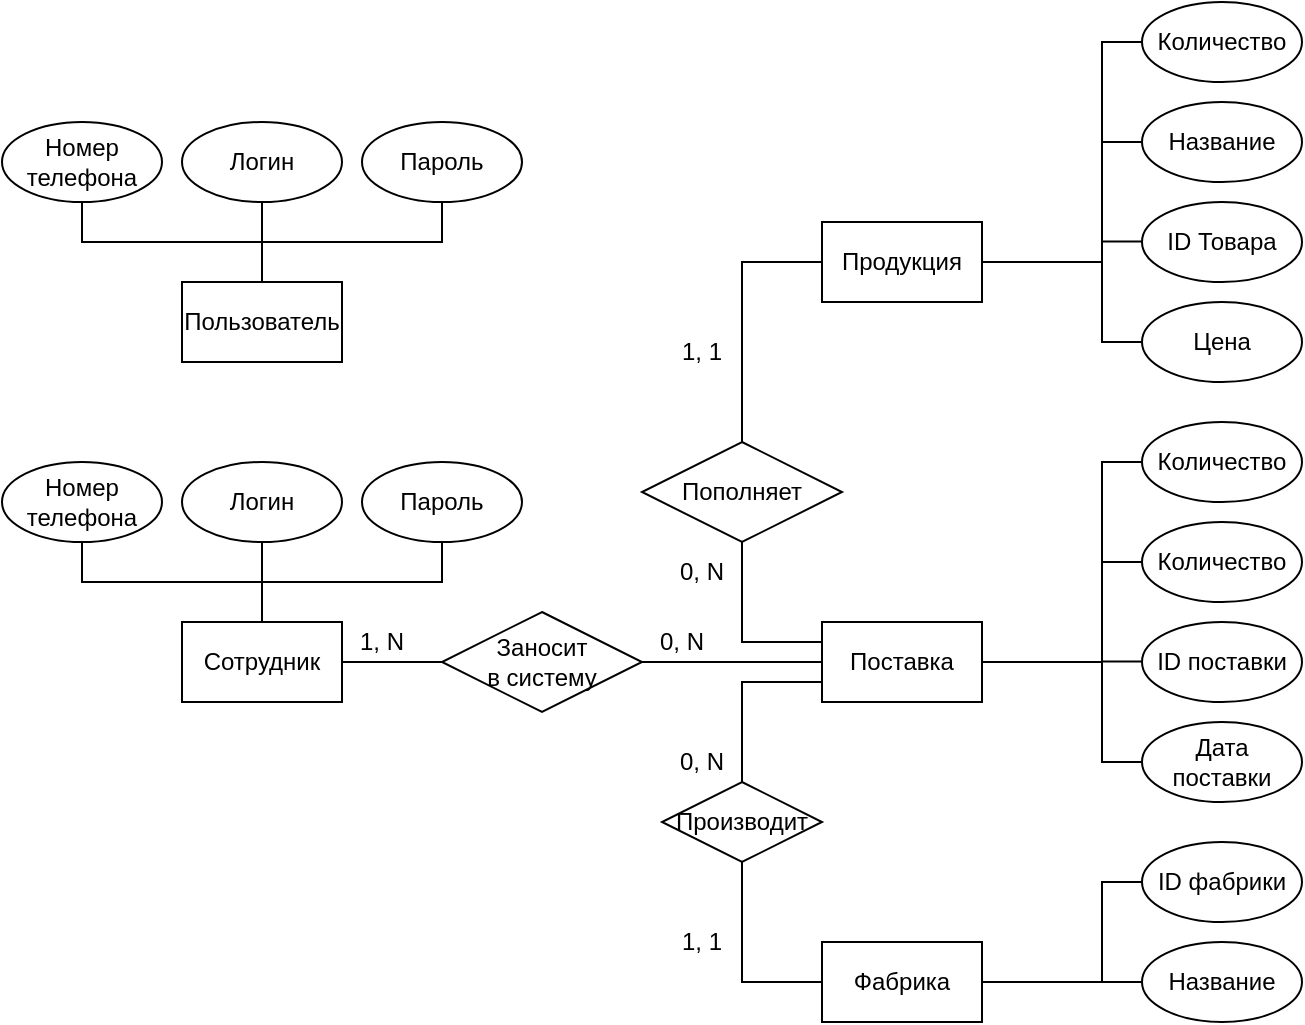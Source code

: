 <mxfile version="22.1.13" type="github">
  <diagram name="Страница — 1" id="OJRPwjM_ZqPg-A0EtJ_c">
    <mxGraphModel dx="2704" dy="1726" grid="1" gridSize="10" guides="1" tooltips="1" connect="1" arrows="1" fold="1" page="1" pageScale="1" pageWidth="827" pageHeight="1169" math="0" shadow="0">
      <root>
        <mxCell id="0" />
        <mxCell id="1" parent="0" />
        <mxCell id="K-1etbnxxpqMj6hJHPy6-2" value="Фабрика" style="rounded=0;whiteSpace=wrap;html=1;" parent="1" vertex="1">
          <mxGeometry x="-1140" y="-630" width="80" height="40" as="geometry" />
        </mxCell>
        <mxCell id="K-1etbnxxpqMj6hJHPy6-3" value="Производит" style="rhombus;whiteSpace=wrap;html=1;" parent="1" vertex="1">
          <mxGeometry x="-1220" y="-710" width="80" height="40" as="geometry" />
        </mxCell>
        <mxCell id="K-1etbnxxpqMj6hJHPy6-4" value="Поставка" style="rounded=0;whiteSpace=wrap;html=1;" parent="1" vertex="1">
          <mxGeometry x="-1140" y="-790" width="80" height="40" as="geometry" />
        </mxCell>
        <mxCell id="K-1etbnxxpqMj6hJHPy6-5" value="Пополняет" style="rhombus;whiteSpace=wrap;html=1;" parent="1" vertex="1">
          <mxGeometry x="-1230" y="-880" width="100" height="50" as="geometry" />
        </mxCell>
        <mxCell id="K-1etbnxxpqMj6hJHPy6-7" value="" style="endArrow=none;html=1;rounded=0;exitX=0.5;exitY=1;exitDx=0;exitDy=0;entryX=0;entryY=0.5;entryDx=0;entryDy=0;" parent="1" source="K-1etbnxxpqMj6hJHPy6-3" target="K-1etbnxxpqMj6hJHPy6-2" edge="1">
          <mxGeometry width="50" height="50" relative="1" as="geometry">
            <mxPoint x="-950" y="-700" as="sourcePoint" />
            <mxPoint x="-900" y="-750" as="targetPoint" />
            <Array as="points">
              <mxPoint x="-1180" y="-610" />
            </Array>
          </mxGeometry>
        </mxCell>
        <mxCell id="K-1etbnxxpqMj6hJHPy6-8" value="" style="endArrow=none;html=1;rounded=0;exitX=0;exitY=0.75;exitDx=0;exitDy=0;entryX=0.5;entryY=0;entryDx=0;entryDy=0;" parent="1" source="K-1etbnxxpqMj6hJHPy6-4" target="K-1etbnxxpqMj6hJHPy6-3" edge="1">
          <mxGeometry width="50" height="50" relative="1" as="geometry">
            <mxPoint x="-1250" y="-795" as="sourcePoint" />
            <mxPoint x="-1210" y="-735" as="targetPoint" />
            <Array as="points">
              <mxPoint x="-1180" y="-760" />
            </Array>
          </mxGeometry>
        </mxCell>
        <mxCell id="K-1etbnxxpqMj6hJHPy6-9" value="" style="endArrow=none;html=1;rounded=0;exitX=0;exitY=0.25;exitDx=0;exitDy=0;entryX=0.5;entryY=1;entryDx=0;entryDy=0;" parent="1" source="K-1etbnxxpqMj6hJHPy6-4" target="K-1etbnxxpqMj6hJHPy6-5" edge="1">
          <mxGeometry width="50" height="50" relative="1" as="geometry">
            <mxPoint x="-1130" y="-750" as="sourcePoint" />
            <mxPoint x="-1170" y="-700" as="targetPoint" />
            <Array as="points">
              <mxPoint x="-1180" y="-780" />
            </Array>
          </mxGeometry>
        </mxCell>
        <mxCell id="K-1etbnxxpqMj6hJHPy6-10" value="" style="endArrow=none;html=1;rounded=0;entryX=0.5;entryY=0;entryDx=0;entryDy=0;exitX=0;exitY=0.5;exitDx=0;exitDy=0;" parent="1" source="K-1etbnxxpqMj6hJHPy6-21" target="K-1etbnxxpqMj6hJHPy6-5" edge="1">
          <mxGeometry width="50" height="50" relative="1" as="geometry">
            <mxPoint x="-1180" y="-1030" as="sourcePoint" />
            <mxPoint x="-1170" y="-820" as="targetPoint" />
            <Array as="points">
              <mxPoint x="-1180" y="-970" />
            </Array>
          </mxGeometry>
        </mxCell>
        <mxCell id="K-1etbnxxpqMj6hJHPy6-14" value="ID поставки" style="ellipse;whiteSpace=wrap;html=1;" parent="1" vertex="1">
          <mxGeometry x="-980" y="-790" width="80" height="40" as="geometry" />
        </mxCell>
        <mxCell id="K-1etbnxxpqMj6hJHPy6-16" value="Дата поставки" style="ellipse;whiteSpace=wrap;html=1;" parent="1" vertex="1">
          <mxGeometry x="-980" y="-740" width="80" height="40" as="geometry" />
        </mxCell>
        <mxCell id="K-1etbnxxpqMj6hJHPy6-18" value="Количество" style="ellipse;whiteSpace=wrap;html=1;" parent="1" vertex="1">
          <mxGeometry x="-980" y="-840" width="80" height="40" as="geometry" />
        </mxCell>
        <mxCell id="K-1etbnxxpqMj6hJHPy6-21" value="Продукция" style="rounded=0;whiteSpace=wrap;html=1;" parent="1" vertex="1">
          <mxGeometry x="-1140" y="-990" width="80" height="40" as="geometry" />
        </mxCell>
        <mxCell id="K-1etbnxxpqMj6hJHPy6-23" value="" style="endArrow=none;html=1;rounded=0;exitX=1;exitY=0.5;exitDx=0;exitDy=0;" parent="1" source="K-1etbnxxpqMj6hJHPy6-4" edge="1">
          <mxGeometry width="50" height="50" relative="1" as="geometry">
            <mxPoint x="-910" y="-860" as="sourcePoint" />
            <mxPoint x="-1000" y="-770" as="targetPoint" />
          </mxGeometry>
        </mxCell>
        <mxCell id="K-1etbnxxpqMj6hJHPy6-24" value="" style="endArrow=none;html=1;rounded=0;exitX=0;exitY=0.5;exitDx=0;exitDy=0;entryX=0;entryY=0.5;entryDx=0;entryDy=0;" parent="1" source="K-1etbnxxpqMj6hJHPy6-16" target="K-1etbnxxpqMj6hJHPy6-18" edge="1">
          <mxGeometry width="50" height="50" relative="1" as="geometry">
            <mxPoint x="-910" y="-885" as="sourcePoint" />
            <mxPoint x="-860" y="-935" as="targetPoint" />
            <Array as="points">
              <mxPoint x="-1000" y="-720" />
              <mxPoint x="-1000" y="-820" />
            </Array>
          </mxGeometry>
        </mxCell>
        <mxCell id="K-1etbnxxpqMj6hJHPy6-25" value="" style="endArrow=none;html=1;rounded=0;exitX=0;exitY=0.5;exitDx=0;exitDy=0;" parent="1" edge="1">
          <mxGeometry width="50" height="50" relative="1" as="geometry">
            <mxPoint x="-980" y="-820" as="sourcePoint" />
            <mxPoint x="-1000" y="-820" as="targetPoint" />
          </mxGeometry>
        </mxCell>
        <mxCell id="K-1etbnxxpqMj6hJHPy6-26" value="" style="endArrow=none;html=1;rounded=0;exitX=0;exitY=0.5;exitDx=0;exitDy=0;" parent="1" edge="1">
          <mxGeometry width="50" height="50" relative="1" as="geometry">
            <mxPoint x="-980" y="-770.2" as="sourcePoint" />
            <mxPoint x="-1000" y="-770.2" as="targetPoint" />
          </mxGeometry>
        </mxCell>
        <mxCell id="K-1etbnxxpqMj6hJHPy6-27" value="Название" style="ellipse;whiteSpace=wrap;html=1;" parent="1" vertex="1">
          <mxGeometry x="-980" y="-630" width="80" height="40" as="geometry" />
        </mxCell>
        <mxCell id="K-1etbnxxpqMj6hJHPy6-28" value="" style="endArrow=none;html=1;rounded=0;exitX=1;exitY=0.5;exitDx=0;exitDy=0;entryX=0;entryY=0.5;entryDx=0;entryDy=0;" parent="1" source="K-1etbnxxpqMj6hJHPy6-2" target="K-1etbnxxpqMj6hJHPy6-27" edge="1">
          <mxGeometry width="50" height="50" relative="1" as="geometry">
            <mxPoint x="-950" y="-740" as="sourcePoint" />
            <mxPoint x="-900" y="-790" as="targetPoint" />
          </mxGeometry>
        </mxCell>
        <mxCell id="K-1etbnxxpqMj6hJHPy6-29" value="ID фабрики" style="ellipse;whiteSpace=wrap;html=1;" parent="1" vertex="1">
          <mxGeometry x="-980" y="-680" width="80" height="40" as="geometry" />
        </mxCell>
        <mxCell id="K-1etbnxxpqMj6hJHPy6-30" value="" style="endArrow=none;html=1;rounded=0;exitX=0;exitY=0.5;exitDx=0;exitDy=0;" parent="1" source="K-1etbnxxpqMj6hJHPy6-29" edge="1">
          <mxGeometry width="50" height="50" relative="1" as="geometry">
            <mxPoint x="-930" y="-740" as="sourcePoint" />
            <mxPoint x="-1000" y="-610" as="targetPoint" />
            <Array as="points">
              <mxPoint x="-1000" y="-660" />
            </Array>
          </mxGeometry>
        </mxCell>
        <mxCell id="K-1etbnxxpqMj6hJHPy6-35" value="Название" style="ellipse;whiteSpace=wrap;html=1;" parent="1" vertex="1">
          <mxGeometry x="-980" y="-1050" width="80" height="40" as="geometry" />
        </mxCell>
        <mxCell id="K-1etbnxxpqMj6hJHPy6-36" value="ID Товара" style="ellipse;whiteSpace=wrap;html=1;" parent="1" vertex="1">
          <mxGeometry x="-980" y="-1000" width="80" height="40" as="geometry" />
        </mxCell>
        <mxCell id="K-1etbnxxpqMj6hJHPy6-37" value="Цена" style="ellipse;whiteSpace=wrap;html=1;" parent="1" vertex="1">
          <mxGeometry x="-980" y="-950" width="80" height="40" as="geometry" />
        </mxCell>
        <mxCell id="K-1etbnxxpqMj6hJHPy6-38" value="Количество" style="ellipse;whiteSpace=wrap;html=1;" parent="1" vertex="1">
          <mxGeometry x="-980" y="-1100" width="80" height="40" as="geometry" />
        </mxCell>
        <mxCell id="K-1etbnxxpqMj6hJHPy6-40" value="" style="endArrow=none;html=1;rounded=0;exitX=0;exitY=0.5;exitDx=0;exitDy=0;entryX=0;entryY=0.5;entryDx=0;entryDy=0;" parent="1" source="K-1etbnxxpqMj6hJHPy6-37" target="K-1etbnxxpqMj6hJHPy6-38" edge="1">
          <mxGeometry width="50" height="50" relative="1" as="geometry">
            <mxPoint x="-910" y="-1095" as="sourcePoint" />
            <mxPoint x="-860" y="-1145" as="targetPoint" />
            <Array as="points">
              <mxPoint x="-1000" y="-930" />
              <mxPoint x="-1000" y="-1080" />
            </Array>
          </mxGeometry>
        </mxCell>
        <mxCell id="K-1etbnxxpqMj6hJHPy6-41" value="" style="endArrow=none;html=1;rounded=0;exitX=0;exitY=0.5;exitDx=0;exitDy=0;" parent="1" source="K-1etbnxxpqMj6hJHPy6-35" edge="1">
          <mxGeometry width="50" height="50" relative="1" as="geometry">
            <mxPoint x="-940" y="-995" as="sourcePoint" />
            <mxPoint x="-1000" y="-1030" as="targetPoint" />
          </mxGeometry>
        </mxCell>
        <mxCell id="K-1etbnxxpqMj6hJHPy6-42" value="" style="endArrow=none;html=1;rounded=0;exitX=0;exitY=0.5;exitDx=0;exitDy=0;" parent="1" edge="1">
          <mxGeometry width="50" height="50" relative="1" as="geometry">
            <mxPoint x="-980" y="-980.2" as="sourcePoint" />
            <mxPoint x="-1000" y="-980.2" as="targetPoint" />
          </mxGeometry>
        </mxCell>
        <mxCell id="K-1etbnxxpqMj6hJHPy6-43" value="" style="endArrow=none;html=1;rounded=0;exitX=1;exitY=0.5;exitDx=0;exitDy=0;" parent="1" source="K-1etbnxxpqMj6hJHPy6-21" edge="1">
          <mxGeometry width="50" height="50" relative="1" as="geometry">
            <mxPoint x="-1000" y="-870" as="sourcePoint" />
            <mxPoint x="-1000" y="-970" as="targetPoint" />
          </mxGeometry>
        </mxCell>
        <mxCell id="K-1etbnxxpqMj6hJHPy6-44" value="1, 1" style="text;html=1;strokeColor=none;fillColor=none;align=center;verticalAlign=middle;whiteSpace=wrap;rounded=0;" parent="1" vertex="1">
          <mxGeometry x="-1230" y="-645" width="60" height="30" as="geometry" />
        </mxCell>
        <mxCell id="K-1etbnxxpqMj6hJHPy6-45" value="0, N" style="text;html=1;strokeColor=none;fillColor=none;align=center;verticalAlign=middle;whiteSpace=wrap;rounded=0;" parent="1" vertex="1">
          <mxGeometry x="-1230" y="-735" width="60" height="30" as="geometry" />
        </mxCell>
        <mxCell id="K-1etbnxxpqMj6hJHPy6-46" value="0, N" style="text;html=1;strokeColor=none;fillColor=none;align=center;verticalAlign=middle;whiteSpace=wrap;rounded=0;" parent="1" vertex="1">
          <mxGeometry x="-1230" y="-830" width="60" height="30" as="geometry" />
        </mxCell>
        <mxCell id="K-1etbnxxpqMj6hJHPy6-48" value="1, 1" style="text;html=1;strokeColor=none;fillColor=none;align=center;verticalAlign=middle;whiteSpace=wrap;rounded=0;" parent="1" vertex="1">
          <mxGeometry x="-1230" y="-940" width="60" height="30" as="geometry" />
        </mxCell>
        <mxCell id="k0u4FyNp88bf4syOmFUP-1" value="Пользователь" style="rounded=0;whiteSpace=wrap;html=1;" parent="1" vertex="1">
          <mxGeometry x="-1460" y="-960" width="80" height="40" as="geometry" />
        </mxCell>
        <mxCell id="k0u4FyNp88bf4syOmFUP-5" value="Номер&lt;br&gt;телефона" style="ellipse;whiteSpace=wrap;html=1;" parent="1" vertex="1">
          <mxGeometry x="-1550" y="-1040" width="80" height="40" as="geometry" />
        </mxCell>
        <mxCell id="k0u4FyNp88bf4syOmFUP-6" value="Логин" style="ellipse;whiteSpace=wrap;html=1;" parent="1" vertex="1">
          <mxGeometry x="-1460" y="-1040" width="80" height="40" as="geometry" />
        </mxCell>
        <mxCell id="k0u4FyNp88bf4syOmFUP-7" value="Пароль" style="ellipse;whiteSpace=wrap;html=1;" parent="1" vertex="1">
          <mxGeometry x="-1370" y="-1040" width="80" height="40" as="geometry" />
        </mxCell>
        <mxCell id="k0u4FyNp88bf4syOmFUP-8" value="" style="endArrow=none;html=1;rounded=0;entryX=0.5;entryY=1;entryDx=0;entryDy=0;exitX=0.5;exitY=1;exitDx=0;exitDy=0;" parent="1" source="k0u4FyNp88bf4syOmFUP-7" target="k0u4FyNp88bf4syOmFUP-5" edge="1">
          <mxGeometry width="50" height="50" relative="1" as="geometry">
            <mxPoint x="-1410" y="-860" as="sourcePoint" />
            <mxPoint x="-1410" y="-910" as="targetPoint" />
            <Array as="points">
              <mxPoint x="-1330" y="-980" />
              <mxPoint x="-1510" y="-980" />
            </Array>
          </mxGeometry>
        </mxCell>
        <mxCell id="k0u4FyNp88bf4syOmFUP-9" value="" style="endArrow=none;html=1;rounded=0;entryX=0.5;entryY=1;entryDx=0;entryDy=0;exitX=0.5;exitY=0;exitDx=0;exitDy=0;" parent="1" source="k0u4FyNp88bf4syOmFUP-1" target="k0u4FyNp88bf4syOmFUP-6" edge="1">
          <mxGeometry width="50" height="50" relative="1" as="geometry">
            <mxPoint x="-1390" y="-920" as="sourcePoint" />
            <mxPoint x="-1340" y="-970" as="targetPoint" />
          </mxGeometry>
        </mxCell>
        <mxCell id="k0u4FyNp88bf4syOmFUP-12" value="Сотрудник" style="rounded=0;whiteSpace=wrap;html=1;" parent="1" vertex="1">
          <mxGeometry x="-1460" y="-790" width="80" height="40" as="geometry" />
        </mxCell>
        <mxCell id="k0u4FyNp88bf4syOmFUP-13" value="Номер&lt;br&gt;телефона" style="ellipse;whiteSpace=wrap;html=1;" parent="1" vertex="1">
          <mxGeometry x="-1550" y="-870" width="80" height="40" as="geometry" />
        </mxCell>
        <mxCell id="k0u4FyNp88bf4syOmFUP-14" value="Логин" style="ellipse;whiteSpace=wrap;html=1;" parent="1" vertex="1">
          <mxGeometry x="-1460" y="-870" width="80" height="40" as="geometry" />
        </mxCell>
        <mxCell id="k0u4FyNp88bf4syOmFUP-15" value="Пароль" style="ellipse;whiteSpace=wrap;html=1;" parent="1" vertex="1">
          <mxGeometry x="-1370" y="-870" width="80" height="40" as="geometry" />
        </mxCell>
        <mxCell id="k0u4FyNp88bf4syOmFUP-16" value="" style="endArrow=none;html=1;rounded=0;entryX=0.5;entryY=1;entryDx=0;entryDy=0;exitX=0.5;exitY=1;exitDx=0;exitDy=0;" parent="1" source="k0u4FyNp88bf4syOmFUP-15" target="k0u4FyNp88bf4syOmFUP-13" edge="1">
          <mxGeometry width="50" height="50" relative="1" as="geometry">
            <mxPoint x="-1410" y="-690" as="sourcePoint" />
            <mxPoint x="-1410" y="-740" as="targetPoint" />
            <Array as="points">
              <mxPoint x="-1330" y="-810" />
              <mxPoint x="-1510" y="-810" />
            </Array>
          </mxGeometry>
        </mxCell>
        <mxCell id="k0u4FyNp88bf4syOmFUP-17" value="" style="endArrow=none;html=1;rounded=0;entryX=0.5;entryY=1;entryDx=0;entryDy=0;exitX=0.5;exitY=0;exitDx=0;exitDy=0;" parent="1" source="k0u4FyNp88bf4syOmFUP-12" target="k0u4FyNp88bf4syOmFUP-14" edge="1">
          <mxGeometry width="50" height="50" relative="1" as="geometry">
            <mxPoint x="-1390" y="-750" as="sourcePoint" />
            <mxPoint x="-1340" y="-800" as="targetPoint" />
          </mxGeometry>
        </mxCell>
        <mxCell id="uESoB4eqvGE0R4rqB3tI-2" value="Заносит&lt;br&gt;в систему" style="rhombus;whiteSpace=wrap;html=1;" parent="1" vertex="1">
          <mxGeometry x="-1330" y="-795" width="100" height="50" as="geometry" />
        </mxCell>
        <mxCell id="28vghRlqEXqDxvVt-icd-1" value="" style="endArrow=none;html=1;rounded=0;exitX=1;exitY=0.5;exitDx=0;exitDy=0;entryX=0;entryY=0.5;entryDx=0;entryDy=0;" parent="1" source="k0u4FyNp88bf4syOmFUP-12" target="uESoB4eqvGE0R4rqB3tI-2" edge="1">
          <mxGeometry width="50" height="50" relative="1" as="geometry">
            <mxPoint x="-1080" y="-740" as="sourcePoint" />
            <mxPoint x="-1030" y="-790" as="targetPoint" />
          </mxGeometry>
        </mxCell>
        <mxCell id="28vghRlqEXqDxvVt-icd-2" value="" style="endArrow=none;html=1;rounded=0;exitX=1;exitY=0.5;exitDx=0;exitDy=0;entryX=0;entryY=0.5;entryDx=0;entryDy=0;" parent="1" source="uESoB4eqvGE0R4rqB3tI-2" target="K-1etbnxxpqMj6hJHPy6-4" edge="1">
          <mxGeometry width="50" height="50" relative="1" as="geometry">
            <mxPoint x="-1080" y="-740" as="sourcePoint" />
            <mxPoint x="-1030" y="-790" as="targetPoint" />
          </mxGeometry>
        </mxCell>
        <mxCell id="28vghRlqEXqDxvVt-icd-3" value="1, N" style="text;html=1;strokeColor=none;fillColor=none;align=center;verticalAlign=middle;whiteSpace=wrap;rounded=0;" parent="1" vertex="1">
          <mxGeometry x="-1390" y="-795" width="60" height="30" as="geometry" />
        </mxCell>
        <mxCell id="28vghRlqEXqDxvVt-icd-4" value="0, N" style="text;html=1;strokeColor=none;fillColor=none;align=center;verticalAlign=middle;whiteSpace=wrap;rounded=0;" parent="1" vertex="1">
          <mxGeometry x="-1240" y="-795" width="60" height="30" as="geometry" />
        </mxCell>
        <mxCell id="oXozsh2_pfmd2yI_68-A-1" value="Количество" style="ellipse;whiteSpace=wrap;html=1;" vertex="1" parent="1">
          <mxGeometry x="-980" y="-890" width="80" height="40" as="geometry" />
        </mxCell>
        <mxCell id="oXozsh2_pfmd2yI_68-A-2" value="" style="endArrow=none;html=1;rounded=0;entryX=0;entryY=0.5;entryDx=0;entryDy=0;" edge="1" parent="1" target="oXozsh2_pfmd2yI_68-A-1">
          <mxGeometry width="50" height="50" relative="1" as="geometry">
            <mxPoint x="-1000" y="-820" as="sourcePoint" />
            <mxPoint x="-1100" y="-850" as="targetPoint" />
            <Array as="points">
              <mxPoint x="-1000" y="-870" />
            </Array>
          </mxGeometry>
        </mxCell>
      </root>
    </mxGraphModel>
  </diagram>
</mxfile>
